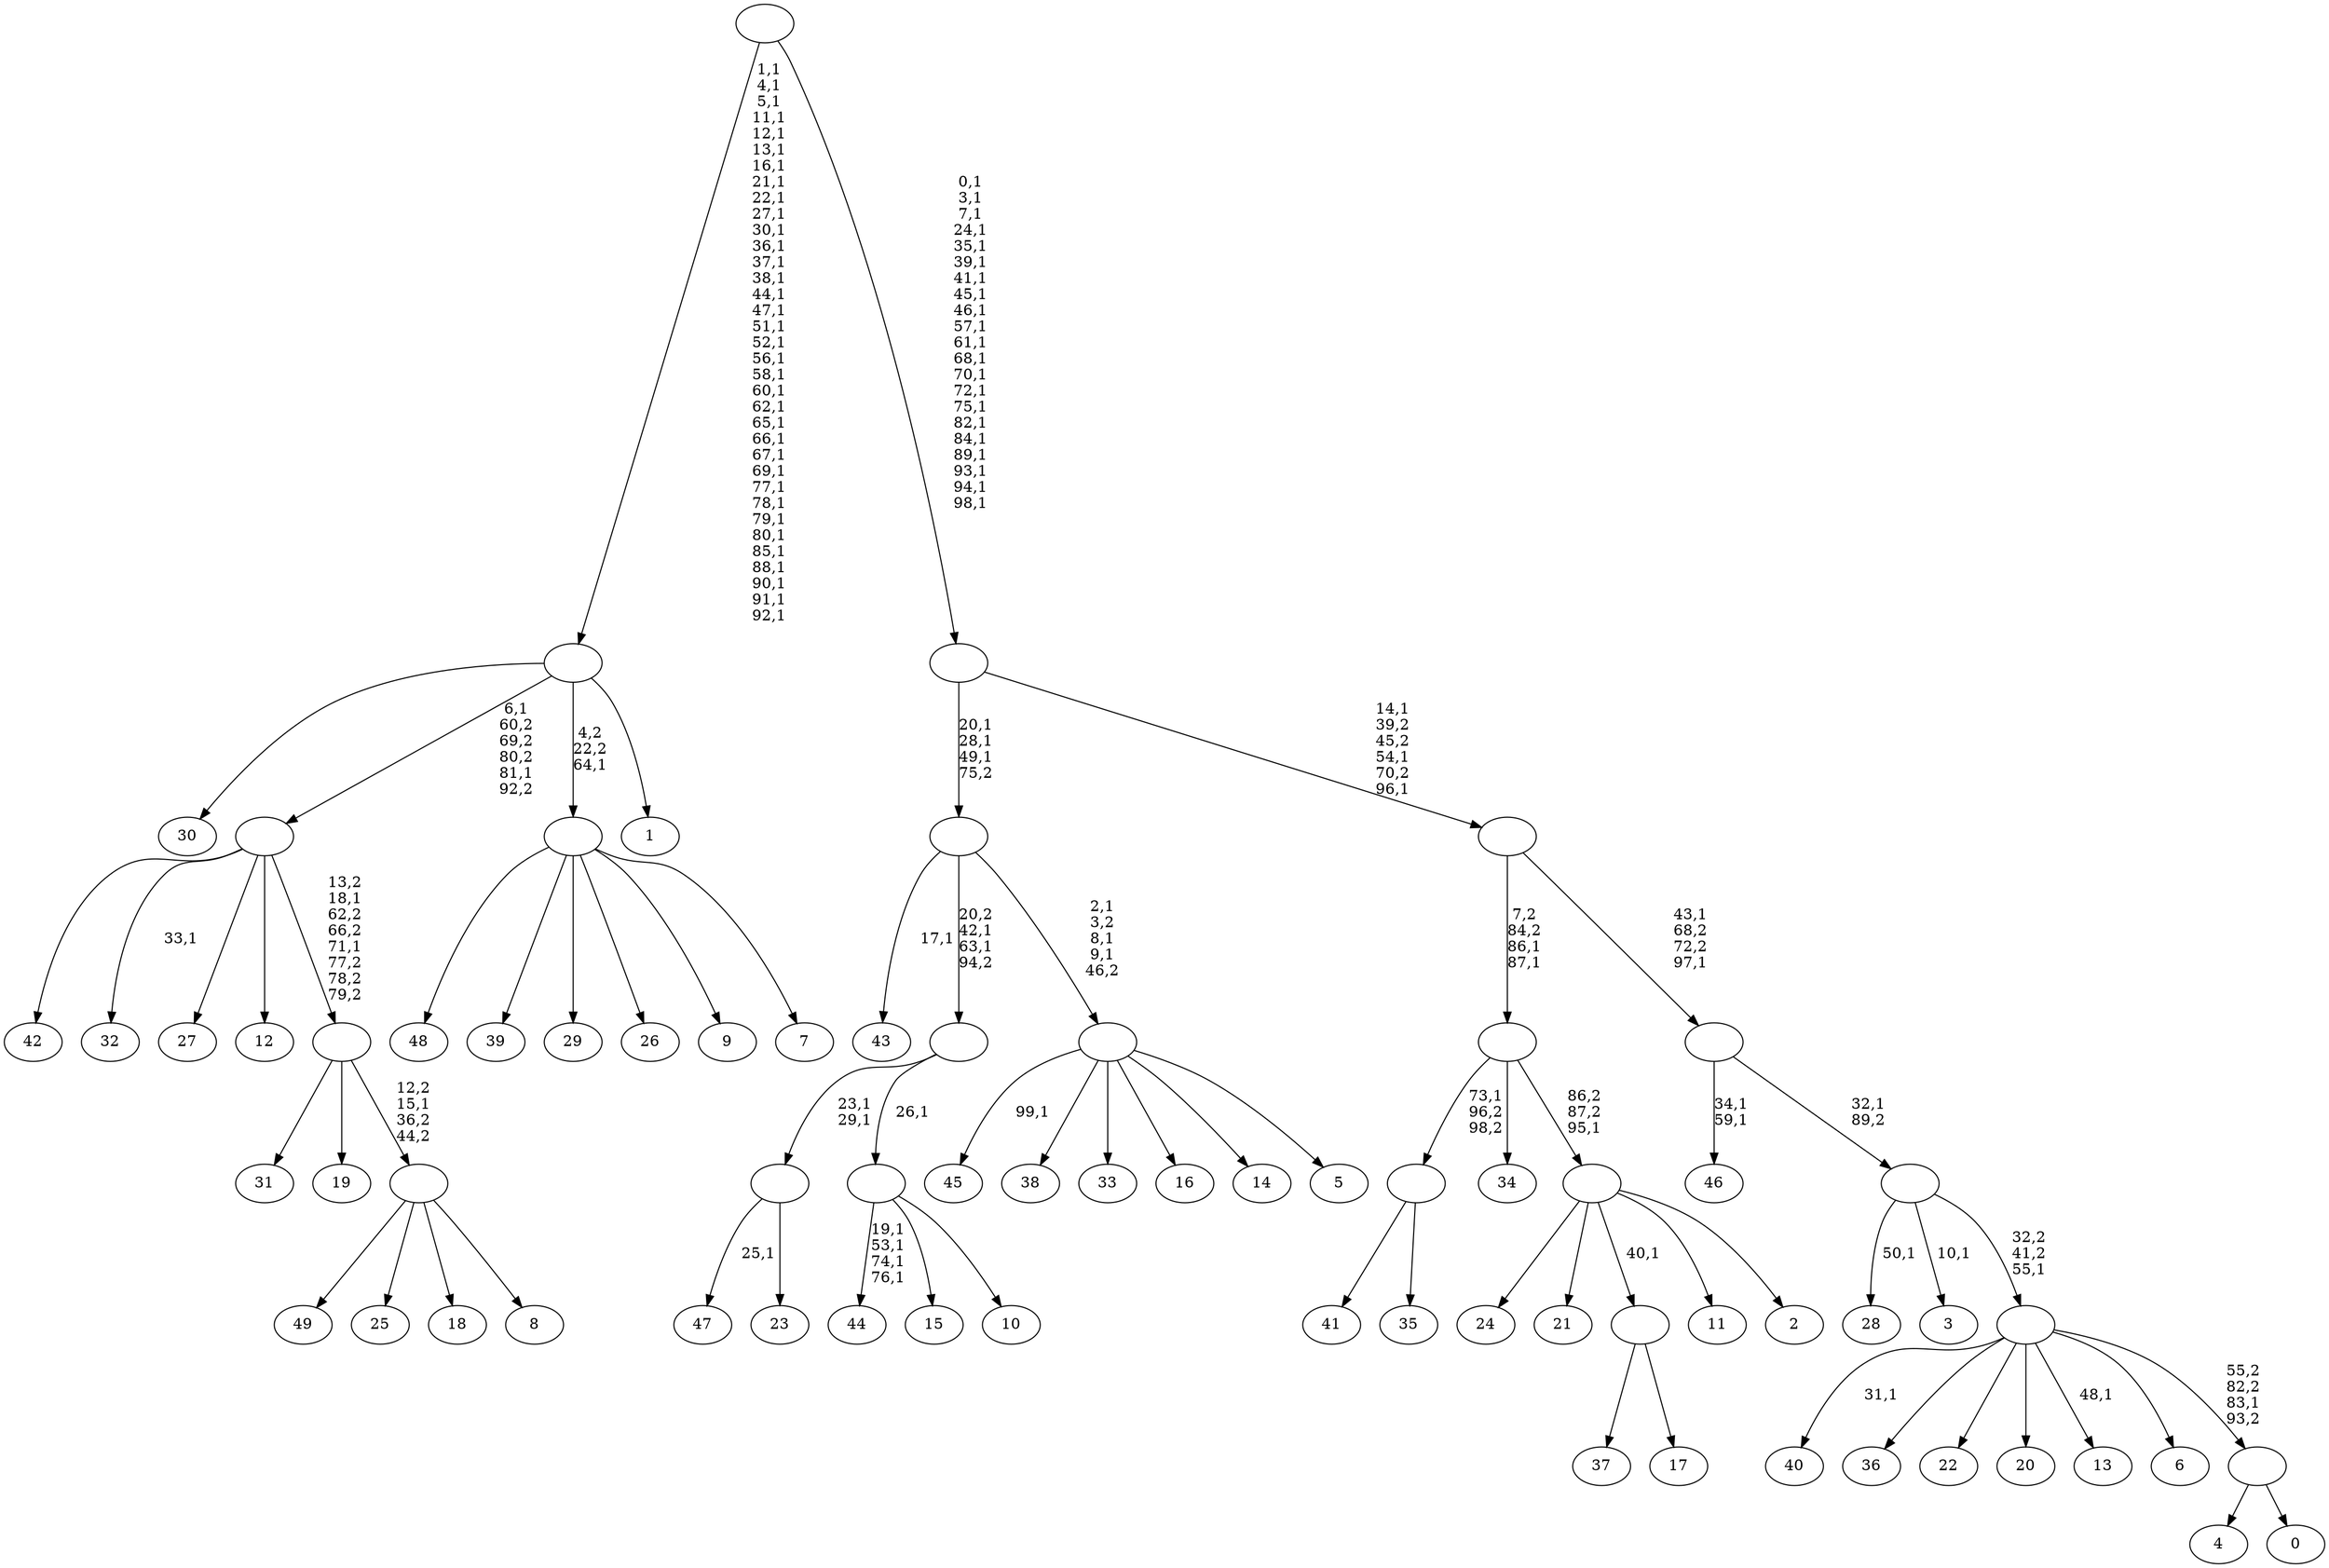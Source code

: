 digraph T {
	150 [label="49"]
	149 [label="48"]
	148 [label="47"]
	146 [label="46"]
	143 [label="45"]
	141 [label="44"]
	136 [label="43"]
	134 [label="42"]
	133 [label="41"]
	132 [label="40"]
	130 [label="39"]
	129 [label="38"]
	128 [label="37"]
	127 [label="36"]
	126 [label="35"]
	125 [label=""]
	124 [label="34"]
	123 [label="33"]
	122 [label="32"]
	120 [label="31"]
	119 [label="30"]
	118 [label="29"]
	117 [label="28"]
	115 [label="27"]
	114 [label="26"]
	113 [label="25"]
	112 [label="24"]
	111 [label="23"]
	110 [label=""]
	108 [label="22"]
	107 [label="21"]
	106 [label="20"]
	105 [label="19"]
	104 [label="18"]
	103 [label="17"]
	102 [label=""]
	101 [label="16"]
	100 [label="15"]
	99 [label="14"]
	98 [label="13"]
	96 [label="12"]
	95 [label="11"]
	94 [label="10"]
	93 [label=""]
	92 [label=""]
	90 [label="9"]
	89 [label="8"]
	88 [label=""]
	87 [label=""]
	85 [label=""]
	83 [label="7"]
	82 [label=""]
	81 [label="6"]
	80 [label="5"]
	79 [label=""]
	76 [label=""]
	73 [label="4"]
	72 [label="3"]
	70 [label="2"]
	69 [label=""]
	68 [label=""]
	66 [label="1"]
	65 [label=""]
	30 [label="0"]
	29 [label=""]
	28 [label=""]
	27 [label=""]
	26 [label=""]
	24 [label=""]
	21 [label=""]
	0 [label=""]
	125 -> 133 [label=""]
	125 -> 126 [label=""]
	110 -> 148 [label="25,1"]
	110 -> 111 [label=""]
	102 -> 128 [label=""]
	102 -> 103 [label=""]
	93 -> 141 [label="19,1\n53,1\n74,1\n76,1"]
	93 -> 100 [label=""]
	93 -> 94 [label=""]
	92 -> 110 [label="23,1\n29,1"]
	92 -> 93 [label="26,1"]
	88 -> 150 [label=""]
	88 -> 113 [label=""]
	88 -> 104 [label=""]
	88 -> 89 [label=""]
	87 -> 120 [label=""]
	87 -> 105 [label=""]
	87 -> 88 [label="12,2\n15,1\n36,2\n44,2"]
	85 -> 87 [label="13,2\n18,1\n62,2\n66,2\n71,1\n77,2\n78,2\n79,2"]
	85 -> 122 [label="33,1"]
	85 -> 134 [label=""]
	85 -> 115 [label=""]
	85 -> 96 [label=""]
	82 -> 149 [label=""]
	82 -> 130 [label=""]
	82 -> 118 [label=""]
	82 -> 114 [label=""]
	82 -> 90 [label=""]
	82 -> 83 [label=""]
	79 -> 143 [label="99,1"]
	79 -> 129 [label=""]
	79 -> 123 [label=""]
	79 -> 101 [label=""]
	79 -> 99 [label=""]
	79 -> 80 [label=""]
	76 -> 79 [label="2,1\n3,2\n8,1\n9,1\n46,2"]
	76 -> 92 [label="20,2\n42,1\n63,1\n94,2"]
	76 -> 136 [label="17,1"]
	69 -> 112 [label=""]
	69 -> 107 [label=""]
	69 -> 102 [label="40,1"]
	69 -> 95 [label=""]
	69 -> 70 [label=""]
	68 -> 125 [label="73,1\n96,2\n98,2"]
	68 -> 124 [label=""]
	68 -> 69 [label="86,2\n87,2\n95,1"]
	65 -> 85 [label="6,1\n60,2\n69,2\n80,2\n81,1\n92,2"]
	65 -> 119 [label=""]
	65 -> 82 [label="4,2\n22,2\n64,1"]
	65 -> 66 [label=""]
	29 -> 73 [label=""]
	29 -> 30 [label=""]
	28 -> 98 [label="48,1"]
	28 -> 132 [label="31,1"]
	28 -> 127 [label=""]
	28 -> 108 [label=""]
	28 -> 106 [label=""]
	28 -> 81 [label=""]
	28 -> 29 [label="55,2\n82,2\n83,1\n93,2"]
	27 -> 72 [label="10,1"]
	27 -> 117 [label="50,1"]
	27 -> 28 [label="32,2\n41,2\n55,1"]
	26 -> 146 [label="34,1\n59,1"]
	26 -> 27 [label="32,1\n89,2"]
	24 -> 26 [label="43,1\n68,2\n72,2\n97,1"]
	24 -> 68 [label="7,2\n84,2\n86,1\n87,1"]
	21 -> 24 [label="14,1\n39,2\n45,2\n54,1\n70,2\n96,1"]
	21 -> 76 [label="20,1\n28,1\n49,1\n75,2"]
	0 -> 21 [label="0,1\n3,1\n7,1\n24,1\n35,1\n39,1\n41,1\n45,1\n46,1\n57,1\n61,1\n68,1\n70,1\n72,1\n75,1\n82,1\n84,1\n89,1\n93,1\n94,1\n98,1"]
	0 -> 65 [label="1,1\n4,1\n5,1\n11,1\n12,1\n13,1\n16,1\n21,1\n22,1\n27,1\n30,1\n36,1\n37,1\n38,1\n44,1\n47,1\n51,1\n52,1\n56,1\n58,1\n60,1\n62,1\n65,1\n66,1\n67,1\n69,1\n77,1\n78,1\n79,1\n80,1\n85,1\n88,1\n90,1\n91,1\n92,1"]
}
